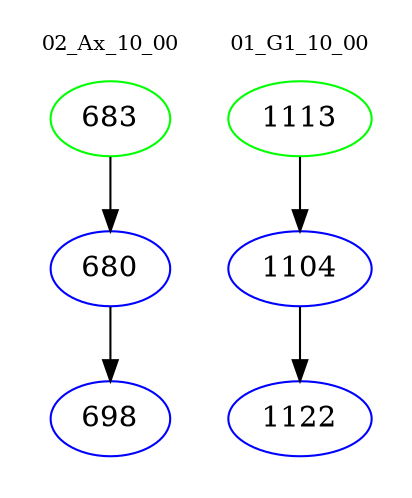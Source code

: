 digraph{
subgraph cluster_0 {
color = white
label = "02_Ax_10_00";
fontsize=10;
T0_683 [label="683", color="green"]
T0_683 -> T0_680 [color="black"]
T0_680 [label="680", color="blue"]
T0_680 -> T0_698 [color="black"]
T0_698 [label="698", color="blue"]
}
subgraph cluster_1 {
color = white
label = "01_G1_10_00";
fontsize=10;
T1_1113 [label="1113", color="green"]
T1_1113 -> T1_1104 [color="black"]
T1_1104 [label="1104", color="blue"]
T1_1104 -> T1_1122 [color="black"]
T1_1122 [label="1122", color="blue"]
}
}
